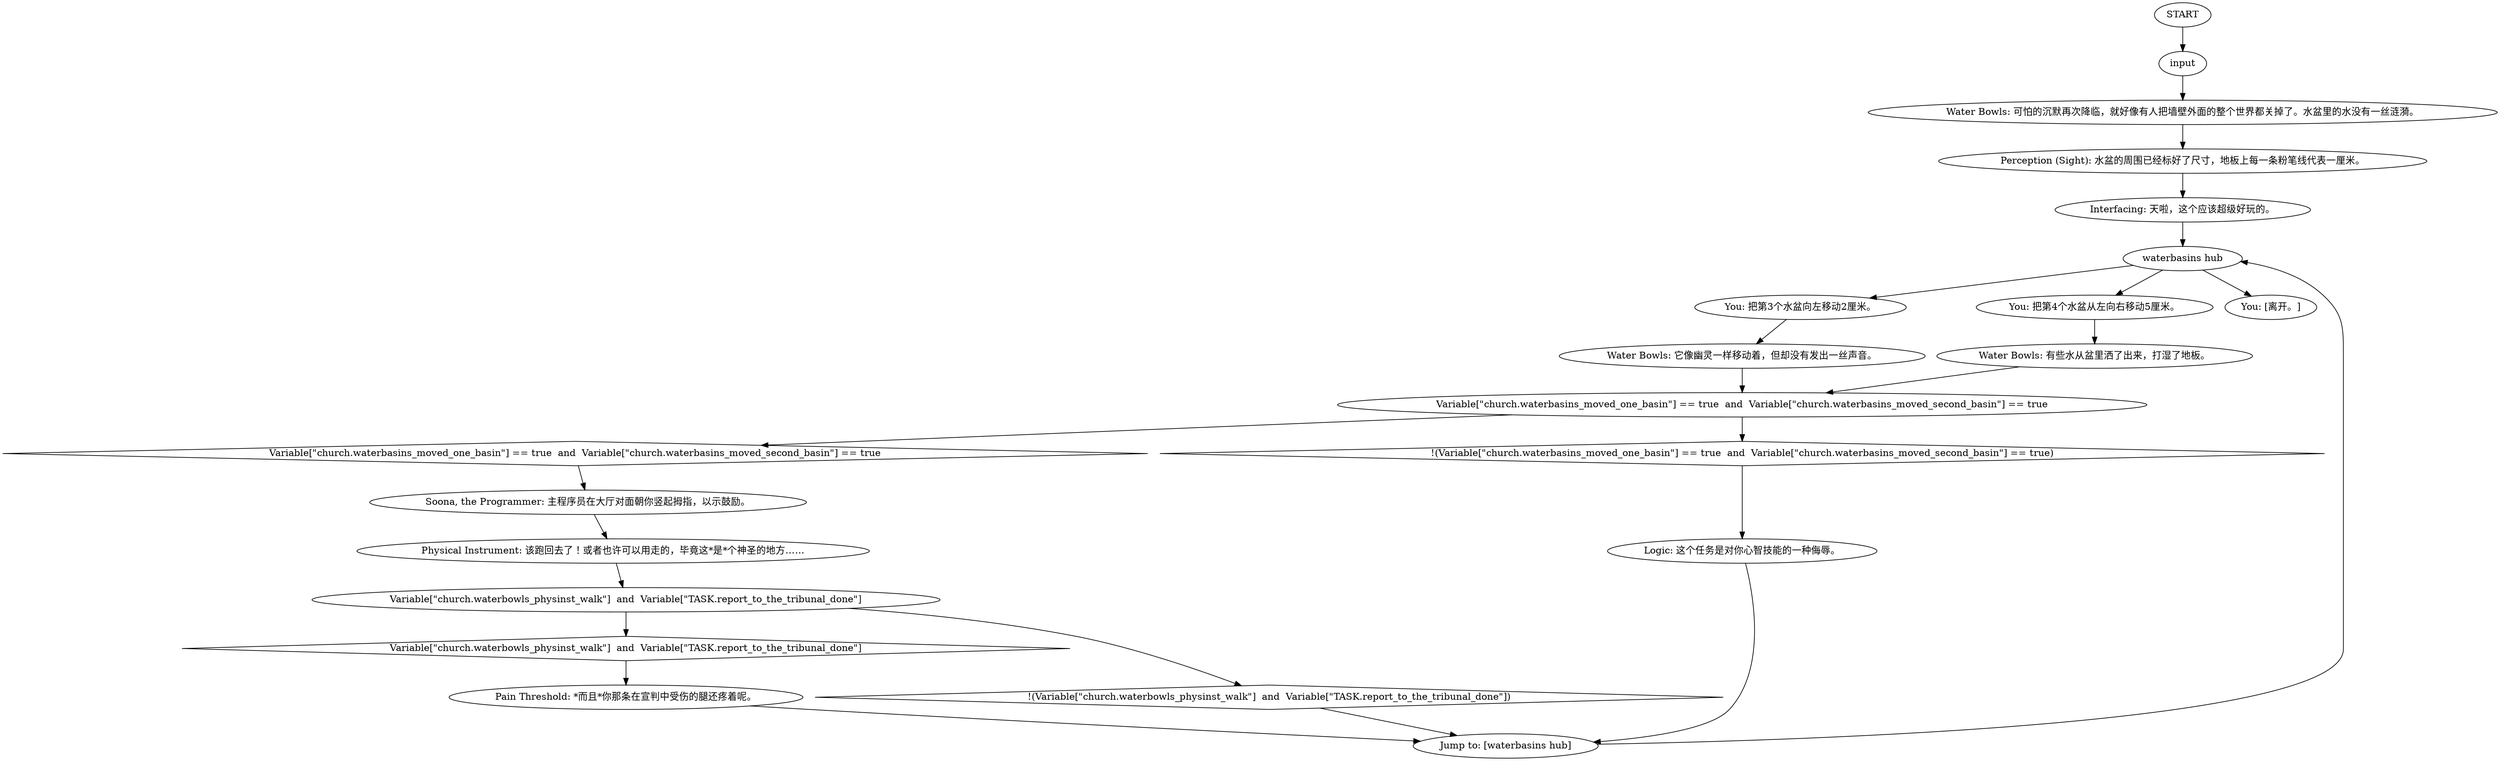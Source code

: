 # CHURCH / WATERBASINS
# Waterbasin dialogue for solving the "Move the waterbasins" task.
# ==================================================
digraph G {
	  0 [label="START"];
	  1 [label="input"];
	  2 [label="Variable[\"church.waterbowls_physinst_walk\"]  and  Variable[\"TASK.report_to_the_tribunal_done\"]"];
	  3 [label="Variable[\"church.waterbowls_physinst_walk\"]  and  Variable[\"TASK.report_to_the_tribunal_done\"]", shape=diamond];
	  4 [label="!(Variable[\"church.waterbowls_physinst_walk\"]  and  Variable[\"TASK.report_to_the_tribunal_done\"])", shape=diamond];
	  5 [label="Water Bowls: 可怕的沉默再次降临，就好像有人把墙壁外面的整个世界都关掉了。水盆里的水没有一丝涟漪。"];
	  6 [label="Soona, the Programmer: 主程序员在大厅对面朝你竖起拇指，以示鼓励。"];
	  7 [label="Logic: 这个任务是对你心智技能的一种侮辱。"];
	  8 [label="You: 把第3个水盆向左移动2厘米。"];
	  10 [label="Variable[\"church.waterbasins_moved_one_basin\"] == true  and  Variable[\"church.waterbasins_moved_second_basin\"] == true"];
	  11 [label="Variable[\"church.waterbasins_moved_one_basin\"] == true  and  Variable[\"church.waterbasins_moved_second_basin\"] == true", shape=diamond];
	  12 [label="!(Variable[\"church.waterbasins_moved_one_basin\"] == true  and  Variable[\"church.waterbasins_moved_second_basin\"] == true)", shape=diamond];
	  13 [label="Pain Threshold: *而且*你那条在宣判中受伤的腿还疼着呢。"];
	  14 [label="You: 把第4个水盆从左向右移动5厘米。"];
	  15 [label="waterbasins hub"];
	  16 [label="Jump to: [waterbasins hub]"];
	  17 [label="Perception (Sight): 水盆的周围已经标好了尺寸，地板上每一条粉笔线代表一厘米。"];
	  18 [label="Water Bowls: 有些水从盆里洒了出来，打湿了地板。"];
	  19 [label="Physical Instrument: 该跑回去了！或者也许可以用走的，毕竟这*是*个神圣的地方……"];
	  20 [label="Water Bowls: 它像幽灵一样移动着，但却没有发出一丝声音。"];
	  21 [label="Interfacing: 天啦，这个应该超级好玩的。"];
	  22 [label="You: [离开。]"];
	  0 -> 1
	  1 -> 5
	  2 -> 3
	  2 -> 4
	  3 -> 13
	  4 -> 16
	  5 -> 17
	  6 -> 19
	  7 -> 16
	  8 -> 20
	  10 -> 11
	  10 -> 12
	  11 -> 6
	  12 -> 7
	  13 -> 16
	  14 -> 18
	  15 -> 8
	  15 -> 14
	  15 -> 22
	  16 -> 15
	  17 -> 21
	  18 -> 10
	  19 -> 2
	  20 -> 10
	  21 -> 15
}

